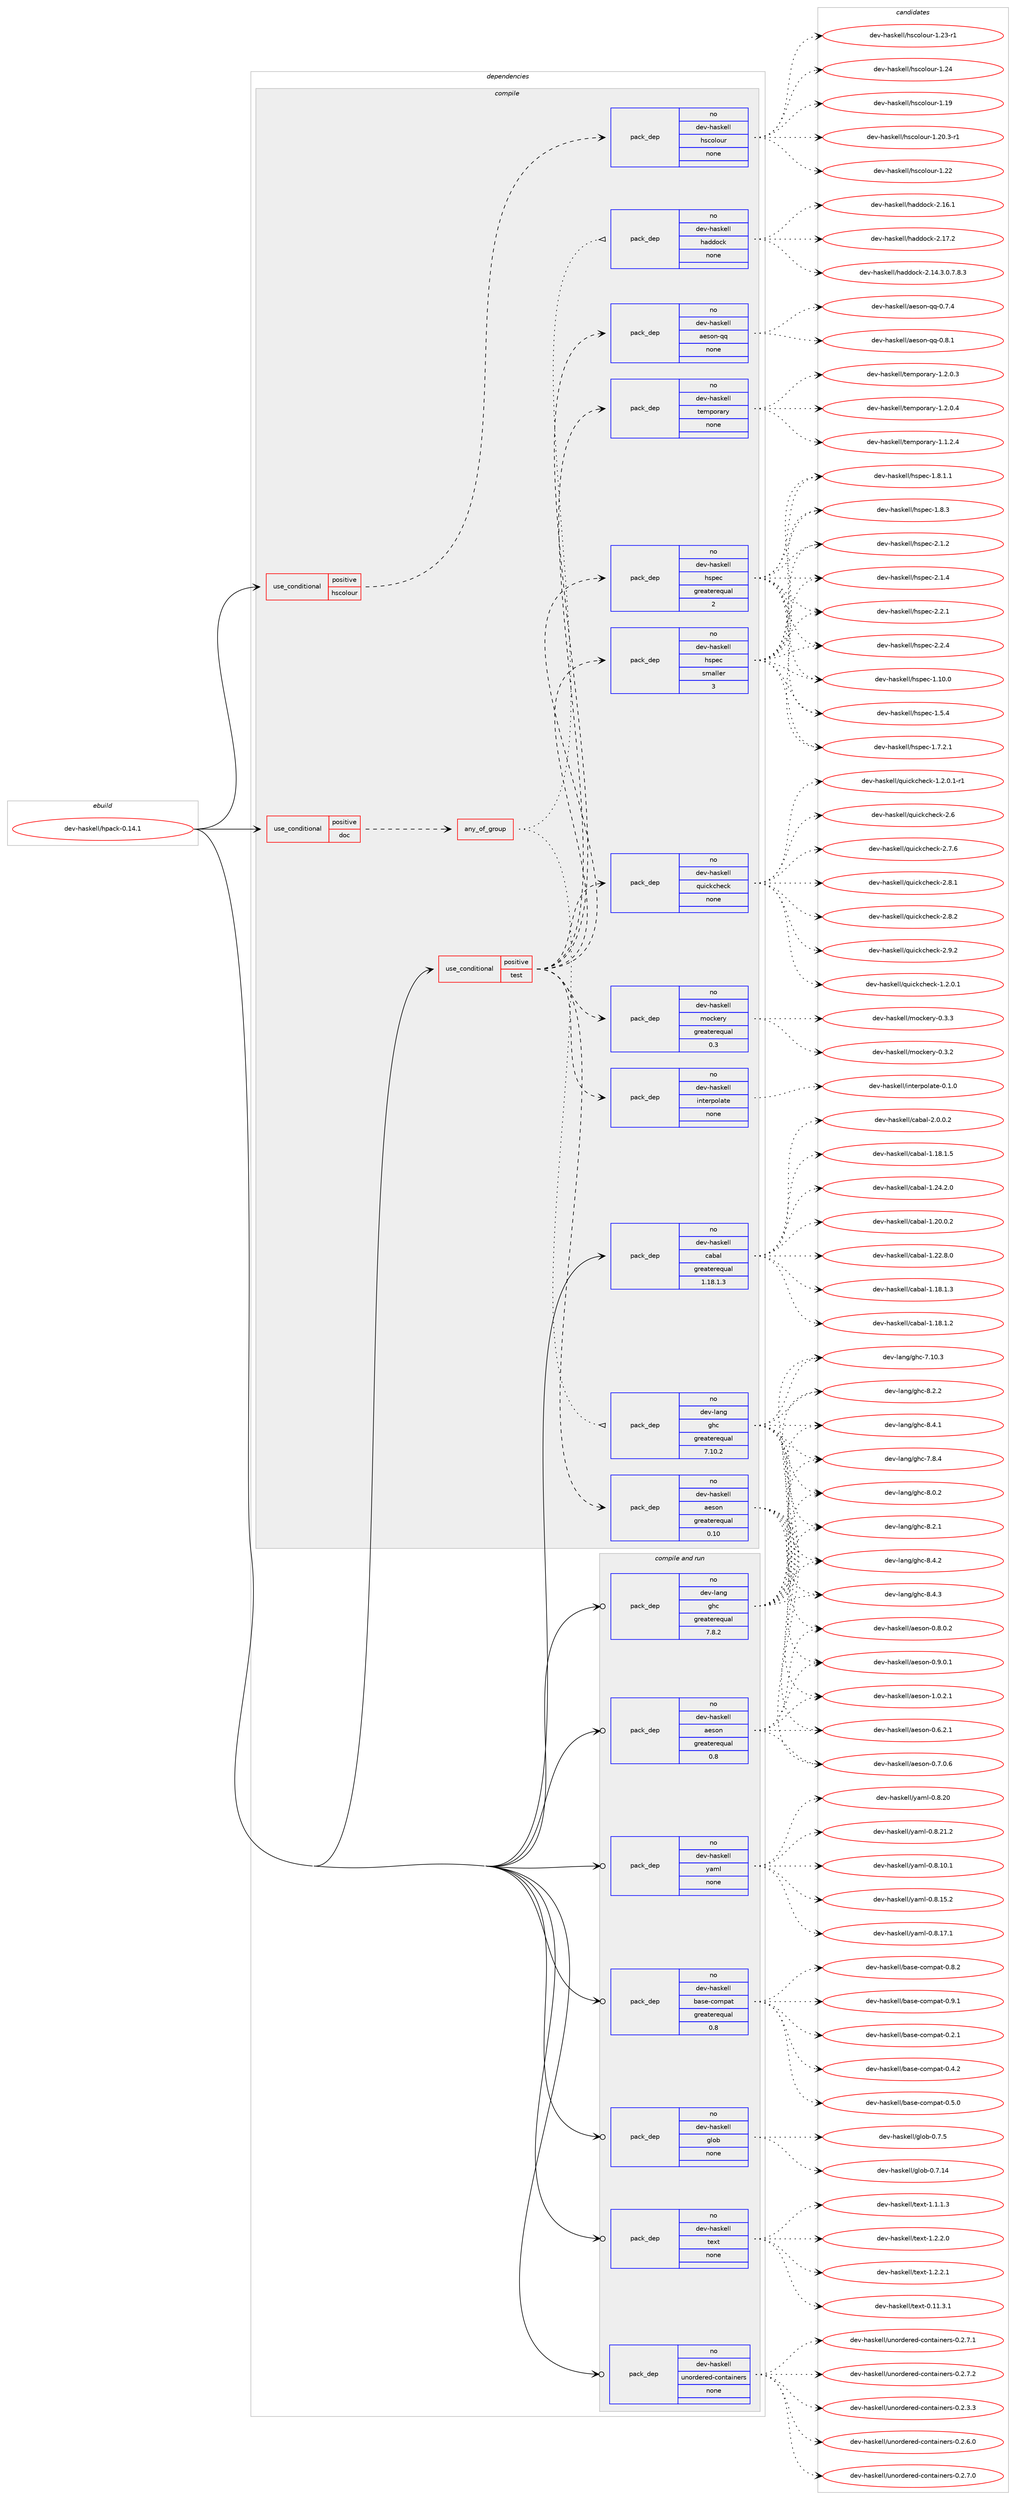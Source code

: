 digraph prolog {

# *************
# Graph options
# *************

newrank=true;
concentrate=true;
compound=true;
graph [rankdir=LR,fontname=Helvetica,fontsize=10,ranksep=1.5];#, ranksep=2.5, nodesep=0.2];
edge  [arrowhead=vee];
node  [fontname=Helvetica,fontsize=10];

# **********
# The ebuild
# **********

subgraph cluster_leftcol {
color=gray;
rank=same;
label=<<i>ebuild</i>>;
id [label="dev-haskell/hpack-0.14.1", color=red, width=4, href="../dev-haskell/hpack-0.14.1.svg"];
}

# ****************
# The dependencies
# ****************

subgraph cluster_midcol {
color=gray;
label=<<i>dependencies</i>>;
subgraph cluster_compile {
fillcolor="#eeeeee";
style=filled;
label=<<i>compile</i>>;
subgraph cond359957 {
dependency1334915 [label=<<TABLE BORDER="0" CELLBORDER="1" CELLSPACING="0" CELLPADDING="4"><TR><TD ROWSPAN="3" CELLPADDING="10">use_conditional</TD></TR><TR><TD>positive</TD></TR><TR><TD>doc</TD></TR></TABLE>>, shape=none, color=red];
subgraph any21030 {
dependency1334916 [label=<<TABLE BORDER="0" CELLBORDER="1" CELLSPACING="0" CELLPADDING="4"><TR><TD CELLPADDING="10">any_of_group</TD></TR></TABLE>>, shape=none, color=red];subgraph pack953376 {
dependency1334917 [label=<<TABLE BORDER="0" CELLBORDER="1" CELLSPACING="0" CELLPADDING="4" WIDTH="220"><TR><TD ROWSPAN="6" CELLPADDING="30">pack_dep</TD></TR><TR><TD WIDTH="110">no</TD></TR><TR><TD>dev-haskell</TD></TR><TR><TD>haddock</TD></TR><TR><TD>none</TD></TR><TR><TD></TD></TR></TABLE>>, shape=none, color=blue];
}
dependency1334916:e -> dependency1334917:w [weight=20,style="dotted",arrowhead="oinv"];
subgraph pack953377 {
dependency1334918 [label=<<TABLE BORDER="0" CELLBORDER="1" CELLSPACING="0" CELLPADDING="4" WIDTH="220"><TR><TD ROWSPAN="6" CELLPADDING="30">pack_dep</TD></TR><TR><TD WIDTH="110">no</TD></TR><TR><TD>dev-lang</TD></TR><TR><TD>ghc</TD></TR><TR><TD>greaterequal</TD></TR><TR><TD>7.10.2</TD></TR></TABLE>>, shape=none, color=blue];
}
dependency1334916:e -> dependency1334918:w [weight=20,style="dotted",arrowhead="oinv"];
}
dependency1334915:e -> dependency1334916:w [weight=20,style="dashed",arrowhead="vee"];
}
id:e -> dependency1334915:w [weight=20,style="solid",arrowhead="vee"];
subgraph cond359958 {
dependency1334919 [label=<<TABLE BORDER="0" CELLBORDER="1" CELLSPACING="0" CELLPADDING="4"><TR><TD ROWSPAN="3" CELLPADDING="10">use_conditional</TD></TR><TR><TD>positive</TD></TR><TR><TD>hscolour</TD></TR></TABLE>>, shape=none, color=red];
subgraph pack953378 {
dependency1334920 [label=<<TABLE BORDER="0" CELLBORDER="1" CELLSPACING="0" CELLPADDING="4" WIDTH="220"><TR><TD ROWSPAN="6" CELLPADDING="30">pack_dep</TD></TR><TR><TD WIDTH="110">no</TD></TR><TR><TD>dev-haskell</TD></TR><TR><TD>hscolour</TD></TR><TR><TD>none</TD></TR><TR><TD></TD></TR></TABLE>>, shape=none, color=blue];
}
dependency1334919:e -> dependency1334920:w [weight=20,style="dashed",arrowhead="vee"];
}
id:e -> dependency1334919:w [weight=20,style="solid",arrowhead="vee"];
subgraph cond359959 {
dependency1334921 [label=<<TABLE BORDER="0" CELLBORDER="1" CELLSPACING="0" CELLPADDING="4"><TR><TD ROWSPAN="3" CELLPADDING="10">use_conditional</TD></TR><TR><TD>positive</TD></TR><TR><TD>test</TD></TR></TABLE>>, shape=none, color=red];
subgraph pack953379 {
dependency1334922 [label=<<TABLE BORDER="0" CELLBORDER="1" CELLSPACING="0" CELLPADDING="4" WIDTH="220"><TR><TD ROWSPAN="6" CELLPADDING="30">pack_dep</TD></TR><TR><TD WIDTH="110">no</TD></TR><TR><TD>dev-haskell</TD></TR><TR><TD>aeson</TD></TR><TR><TD>greaterequal</TD></TR><TR><TD>0.10</TD></TR></TABLE>>, shape=none, color=blue];
}
dependency1334921:e -> dependency1334922:w [weight=20,style="dashed",arrowhead="vee"];
subgraph pack953380 {
dependency1334923 [label=<<TABLE BORDER="0" CELLBORDER="1" CELLSPACING="0" CELLPADDING="4" WIDTH="220"><TR><TD ROWSPAN="6" CELLPADDING="30">pack_dep</TD></TR><TR><TD WIDTH="110">no</TD></TR><TR><TD>dev-haskell</TD></TR><TR><TD>aeson-qq</TD></TR><TR><TD>none</TD></TR><TR><TD></TD></TR></TABLE>>, shape=none, color=blue];
}
dependency1334921:e -> dependency1334923:w [weight=20,style="dashed",arrowhead="vee"];
subgraph pack953381 {
dependency1334924 [label=<<TABLE BORDER="0" CELLBORDER="1" CELLSPACING="0" CELLPADDING="4" WIDTH="220"><TR><TD ROWSPAN="6" CELLPADDING="30">pack_dep</TD></TR><TR><TD WIDTH="110">no</TD></TR><TR><TD>dev-haskell</TD></TR><TR><TD>hspec</TD></TR><TR><TD>greaterequal</TD></TR><TR><TD>2</TD></TR></TABLE>>, shape=none, color=blue];
}
dependency1334921:e -> dependency1334924:w [weight=20,style="dashed",arrowhead="vee"];
subgraph pack953382 {
dependency1334925 [label=<<TABLE BORDER="0" CELLBORDER="1" CELLSPACING="0" CELLPADDING="4" WIDTH="220"><TR><TD ROWSPAN="6" CELLPADDING="30">pack_dep</TD></TR><TR><TD WIDTH="110">no</TD></TR><TR><TD>dev-haskell</TD></TR><TR><TD>hspec</TD></TR><TR><TD>smaller</TD></TR><TR><TD>3</TD></TR></TABLE>>, shape=none, color=blue];
}
dependency1334921:e -> dependency1334925:w [weight=20,style="dashed",arrowhead="vee"];
subgraph pack953383 {
dependency1334926 [label=<<TABLE BORDER="0" CELLBORDER="1" CELLSPACING="0" CELLPADDING="4" WIDTH="220"><TR><TD ROWSPAN="6" CELLPADDING="30">pack_dep</TD></TR><TR><TD WIDTH="110">no</TD></TR><TR><TD>dev-haskell</TD></TR><TR><TD>interpolate</TD></TR><TR><TD>none</TD></TR><TR><TD></TD></TR></TABLE>>, shape=none, color=blue];
}
dependency1334921:e -> dependency1334926:w [weight=20,style="dashed",arrowhead="vee"];
subgraph pack953384 {
dependency1334927 [label=<<TABLE BORDER="0" CELLBORDER="1" CELLSPACING="0" CELLPADDING="4" WIDTH="220"><TR><TD ROWSPAN="6" CELLPADDING="30">pack_dep</TD></TR><TR><TD WIDTH="110">no</TD></TR><TR><TD>dev-haskell</TD></TR><TR><TD>mockery</TD></TR><TR><TD>greaterequal</TD></TR><TR><TD>0.3</TD></TR></TABLE>>, shape=none, color=blue];
}
dependency1334921:e -> dependency1334927:w [weight=20,style="dashed",arrowhead="vee"];
subgraph pack953385 {
dependency1334928 [label=<<TABLE BORDER="0" CELLBORDER="1" CELLSPACING="0" CELLPADDING="4" WIDTH="220"><TR><TD ROWSPAN="6" CELLPADDING="30">pack_dep</TD></TR><TR><TD WIDTH="110">no</TD></TR><TR><TD>dev-haskell</TD></TR><TR><TD>quickcheck</TD></TR><TR><TD>none</TD></TR><TR><TD></TD></TR></TABLE>>, shape=none, color=blue];
}
dependency1334921:e -> dependency1334928:w [weight=20,style="dashed",arrowhead="vee"];
subgraph pack953386 {
dependency1334929 [label=<<TABLE BORDER="0" CELLBORDER="1" CELLSPACING="0" CELLPADDING="4" WIDTH="220"><TR><TD ROWSPAN="6" CELLPADDING="30">pack_dep</TD></TR><TR><TD WIDTH="110">no</TD></TR><TR><TD>dev-haskell</TD></TR><TR><TD>temporary</TD></TR><TR><TD>none</TD></TR><TR><TD></TD></TR></TABLE>>, shape=none, color=blue];
}
dependency1334921:e -> dependency1334929:w [weight=20,style="dashed",arrowhead="vee"];
}
id:e -> dependency1334921:w [weight=20,style="solid",arrowhead="vee"];
subgraph pack953387 {
dependency1334930 [label=<<TABLE BORDER="0" CELLBORDER="1" CELLSPACING="0" CELLPADDING="4" WIDTH="220"><TR><TD ROWSPAN="6" CELLPADDING="30">pack_dep</TD></TR><TR><TD WIDTH="110">no</TD></TR><TR><TD>dev-haskell</TD></TR><TR><TD>cabal</TD></TR><TR><TD>greaterequal</TD></TR><TR><TD>1.18.1.3</TD></TR></TABLE>>, shape=none, color=blue];
}
id:e -> dependency1334930:w [weight=20,style="solid",arrowhead="vee"];
}
subgraph cluster_compileandrun {
fillcolor="#eeeeee";
style=filled;
label=<<i>compile and run</i>>;
subgraph pack953388 {
dependency1334931 [label=<<TABLE BORDER="0" CELLBORDER="1" CELLSPACING="0" CELLPADDING="4" WIDTH="220"><TR><TD ROWSPAN="6" CELLPADDING="30">pack_dep</TD></TR><TR><TD WIDTH="110">no</TD></TR><TR><TD>dev-haskell</TD></TR><TR><TD>aeson</TD></TR><TR><TD>greaterequal</TD></TR><TR><TD>0.8</TD></TR></TABLE>>, shape=none, color=blue];
}
id:e -> dependency1334931:w [weight=20,style="solid",arrowhead="odotvee"];
subgraph pack953389 {
dependency1334932 [label=<<TABLE BORDER="0" CELLBORDER="1" CELLSPACING="0" CELLPADDING="4" WIDTH="220"><TR><TD ROWSPAN="6" CELLPADDING="30">pack_dep</TD></TR><TR><TD WIDTH="110">no</TD></TR><TR><TD>dev-haskell</TD></TR><TR><TD>base-compat</TD></TR><TR><TD>greaterequal</TD></TR><TR><TD>0.8</TD></TR></TABLE>>, shape=none, color=blue];
}
id:e -> dependency1334932:w [weight=20,style="solid",arrowhead="odotvee"];
subgraph pack953390 {
dependency1334933 [label=<<TABLE BORDER="0" CELLBORDER="1" CELLSPACING="0" CELLPADDING="4" WIDTH="220"><TR><TD ROWSPAN="6" CELLPADDING="30">pack_dep</TD></TR><TR><TD WIDTH="110">no</TD></TR><TR><TD>dev-haskell</TD></TR><TR><TD>glob</TD></TR><TR><TD>none</TD></TR><TR><TD></TD></TR></TABLE>>, shape=none, color=blue];
}
id:e -> dependency1334933:w [weight=20,style="solid",arrowhead="odotvee"];
subgraph pack953391 {
dependency1334934 [label=<<TABLE BORDER="0" CELLBORDER="1" CELLSPACING="0" CELLPADDING="4" WIDTH="220"><TR><TD ROWSPAN="6" CELLPADDING="30">pack_dep</TD></TR><TR><TD WIDTH="110">no</TD></TR><TR><TD>dev-haskell</TD></TR><TR><TD>text</TD></TR><TR><TD>none</TD></TR><TR><TD></TD></TR></TABLE>>, shape=none, color=blue];
}
id:e -> dependency1334934:w [weight=20,style="solid",arrowhead="odotvee"];
subgraph pack953392 {
dependency1334935 [label=<<TABLE BORDER="0" CELLBORDER="1" CELLSPACING="0" CELLPADDING="4" WIDTH="220"><TR><TD ROWSPAN="6" CELLPADDING="30">pack_dep</TD></TR><TR><TD WIDTH="110">no</TD></TR><TR><TD>dev-haskell</TD></TR><TR><TD>unordered-containers</TD></TR><TR><TD>none</TD></TR><TR><TD></TD></TR></TABLE>>, shape=none, color=blue];
}
id:e -> dependency1334935:w [weight=20,style="solid",arrowhead="odotvee"];
subgraph pack953393 {
dependency1334936 [label=<<TABLE BORDER="0" CELLBORDER="1" CELLSPACING="0" CELLPADDING="4" WIDTH="220"><TR><TD ROWSPAN="6" CELLPADDING="30">pack_dep</TD></TR><TR><TD WIDTH="110">no</TD></TR><TR><TD>dev-haskell</TD></TR><TR><TD>yaml</TD></TR><TR><TD>none</TD></TR><TR><TD></TD></TR></TABLE>>, shape=none, color=blue];
}
id:e -> dependency1334936:w [weight=20,style="solid",arrowhead="odotvee"];
subgraph pack953394 {
dependency1334937 [label=<<TABLE BORDER="0" CELLBORDER="1" CELLSPACING="0" CELLPADDING="4" WIDTH="220"><TR><TD ROWSPAN="6" CELLPADDING="30">pack_dep</TD></TR><TR><TD WIDTH="110">no</TD></TR><TR><TD>dev-lang</TD></TR><TR><TD>ghc</TD></TR><TR><TD>greaterequal</TD></TR><TR><TD>7.8.2</TD></TR></TABLE>>, shape=none, color=blue];
}
id:e -> dependency1334937:w [weight=20,style="solid",arrowhead="odotvee"];
}
subgraph cluster_run {
fillcolor="#eeeeee";
style=filled;
label=<<i>run</i>>;
}
}

# **************
# The candidates
# **************

subgraph cluster_choices {
rank=same;
color=gray;
label=<<i>candidates</i>>;

subgraph choice953376 {
color=black;
nodesep=1;
choice1001011184510497115107101108108471049710010011199107455046495246514648465546564651 [label="dev-haskell/haddock-2.14.3.0.7.8.3", color=red, width=4,href="../dev-haskell/haddock-2.14.3.0.7.8.3.svg"];
choice100101118451049711510710110810847104971001001119910745504649544649 [label="dev-haskell/haddock-2.16.1", color=red, width=4,href="../dev-haskell/haddock-2.16.1.svg"];
choice100101118451049711510710110810847104971001001119910745504649554650 [label="dev-haskell/haddock-2.17.2", color=red, width=4,href="../dev-haskell/haddock-2.17.2.svg"];
dependency1334917:e -> choice1001011184510497115107101108108471049710010011199107455046495246514648465546564651:w [style=dotted,weight="100"];
dependency1334917:e -> choice100101118451049711510710110810847104971001001119910745504649544649:w [style=dotted,weight="100"];
dependency1334917:e -> choice100101118451049711510710110810847104971001001119910745504649554650:w [style=dotted,weight="100"];
}
subgraph choice953377 {
color=black;
nodesep=1;
choice1001011184510897110103471031049945554649484651 [label="dev-lang/ghc-7.10.3", color=red, width=4,href="../dev-lang/ghc-7.10.3.svg"];
choice10010111845108971101034710310499455546564652 [label="dev-lang/ghc-7.8.4", color=red, width=4,href="../dev-lang/ghc-7.8.4.svg"];
choice10010111845108971101034710310499455646484650 [label="dev-lang/ghc-8.0.2", color=red, width=4,href="../dev-lang/ghc-8.0.2.svg"];
choice10010111845108971101034710310499455646504649 [label="dev-lang/ghc-8.2.1", color=red, width=4,href="../dev-lang/ghc-8.2.1.svg"];
choice10010111845108971101034710310499455646504650 [label="dev-lang/ghc-8.2.2", color=red, width=4,href="../dev-lang/ghc-8.2.2.svg"];
choice10010111845108971101034710310499455646524649 [label="dev-lang/ghc-8.4.1", color=red, width=4,href="../dev-lang/ghc-8.4.1.svg"];
choice10010111845108971101034710310499455646524650 [label="dev-lang/ghc-8.4.2", color=red, width=4,href="../dev-lang/ghc-8.4.2.svg"];
choice10010111845108971101034710310499455646524651 [label="dev-lang/ghc-8.4.3", color=red, width=4,href="../dev-lang/ghc-8.4.3.svg"];
dependency1334918:e -> choice1001011184510897110103471031049945554649484651:w [style=dotted,weight="100"];
dependency1334918:e -> choice10010111845108971101034710310499455546564652:w [style=dotted,weight="100"];
dependency1334918:e -> choice10010111845108971101034710310499455646484650:w [style=dotted,weight="100"];
dependency1334918:e -> choice10010111845108971101034710310499455646504649:w [style=dotted,weight="100"];
dependency1334918:e -> choice10010111845108971101034710310499455646504650:w [style=dotted,weight="100"];
dependency1334918:e -> choice10010111845108971101034710310499455646524649:w [style=dotted,weight="100"];
dependency1334918:e -> choice10010111845108971101034710310499455646524650:w [style=dotted,weight="100"];
dependency1334918:e -> choice10010111845108971101034710310499455646524651:w [style=dotted,weight="100"];
}
subgraph choice953378 {
color=black;
nodesep=1;
choice100101118451049711510710110810847104115991111081111171144549464957 [label="dev-haskell/hscolour-1.19", color=red, width=4,href="../dev-haskell/hscolour-1.19.svg"];
choice10010111845104971151071011081084710411599111108111117114454946504846514511449 [label="dev-haskell/hscolour-1.20.3-r1", color=red, width=4,href="../dev-haskell/hscolour-1.20.3-r1.svg"];
choice100101118451049711510710110810847104115991111081111171144549465050 [label="dev-haskell/hscolour-1.22", color=red, width=4,href="../dev-haskell/hscolour-1.22.svg"];
choice1001011184510497115107101108108471041159911110811111711445494650514511449 [label="dev-haskell/hscolour-1.23-r1", color=red, width=4,href="../dev-haskell/hscolour-1.23-r1.svg"];
choice100101118451049711510710110810847104115991111081111171144549465052 [label="dev-haskell/hscolour-1.24", color=red, width=4,href="../dev-haskell/hscolour-1.24.svg"];
dependency1334920:e -> choice100101118451049711510710110810847104115991111081111171144549464957:w [style=dotted,weight="100"];
dependency1334920:e -> choice10010111845104971151071011081084710411599111108111117114454946504846514511449:w [style=dotted,weight="100"];
dependency1334920:e -> choice100101118451049711510710110810847104115991111081111171144549465050:w [style=dotted,weight="100"];
dependency1334920:e -> choice1001011184510497115107101108108471041159911110811111711445494650514511449:w [style=dotted,weight="100"];
dependency1334920:e -> choice100101118451049711510710110810847104115991111081111171144549465052:w [style=dotted,weight="100"];
}
subgraph choice953379 {
color=black;
nodesep=1;
choice100101118451049711510710110810847971011151111104548465446504649 [label="dev-haskell/aeson-0.6.2.1", color=red, width=4,href="../dev-haskell/aeson-0.6.2.1.svg"];
choice100101118451049711510710110810847971011151111104548465546484654 [label="dev-haskell/aeson-0.7.0.6", color=red, width=4,href="../dev-haskell/aeson-0.7.0.6.svg"];
choice100101118451049711510710110810847971011151111104548465646484650 [label="dev-haskell/aeson-0.8.0.2", color=red, width=4,href="../dev-haskell/aeson-0.8.0.2.svg"];
choice100101118451049711510710110810847971011151111104548465746484649 [label="dev-haskell/aeson-0.9.0.1", color=red, width=4,href="../dev-haskell/aeson-0.9.0.1.svg"];
choice100101118451049711510710110810847971011151111104549464846504649 [label="dev-haskell/aeson-1.0.2.1", color=red, width=4,href="../dev-haskell/aeson-1.0.2.1.svg"];
dependency1334922:e -> choice100101118451049711510710110810847971011151111104548465446504649:w [style=dotted,weight="100"];
dependency1334922:e -> choice100101118451049711510710110810847971011151111104548465546484654:w [style=dotted,weight="100"];
dependency1334922:e -> choice100101118451049711510710110810847971011151111104548465646484650:w [style=dotted,weight="100"];
dependency1334922:e -> choice100101118451049711510710110810847971011151111104548465746484649:w [style=dotted,weight="100"];
dependency1334922:e -> choice100101118451049711510710110810847971011151111104549464846504649:w [style=dotted,weight="100"];
}
subgraph choice953380 {
color=black;
nodesep=1;
choice1001011184510497115107101108108479710111511111045113113454846554652 [label="dev-haskell/aeson-qq-0.7.4", color=red, width=4,href="../dev-haskell/aeson-qq-0.7.4.svg"];
choice1001011184510497115107101108108479710111511111045113113454846564649 [label="dev-haskell/aeson-qq-0.8.1", color=red, width=4,href="../dev-haskell/aeson-qq-0.8.1.svg"];
dependency1334923:e -> choice1001011184510497115107101108108479710111511111045113113454846554652:w [style=dotted,weight="100"];
dependency1334923:e -> choice1001011184510497115107101108108479710111511111045113113454846564649:w [style=dotted,weight="100"];
}
subgraph choice953381 {
color=black;
nodesep=1;
choice1001011184510497115107101108108471041151121019945494649484648 [label="dev-haskell/hspec-1.10.0", color=red, width=4,href="../dev-haskell/hspec-1.10.0.svg"];
choice10010111845104971151071011081084710411511210199454946534652 [label="dev-haskell/hspec-1.5.4", color=red, width=4,href="../dev-haskell/hspec-1.5.4.svg"];
choice100101118451049711510710110810847104115112101994549465546504649 [label="dev-haskell/hspec-1.7.2.1", color=red, width=4,href="../dev-haskell/hspec-1.7.2.1.svg"];
choice100101118451049711510710110810847104115112101994549465646494649 [label="dev-haskell/hspec-1.8.1.1", color=red, width=4,href="../dev-haskell/hspec-1.8.1.1.svg"];
choice10010111845104971151071011081084710411511210199454946564651 [label="dev-haskell/hspec-1.8.3", color=red, width=4,href="../dev-haskell/hspec-1.8.3.svg"];
choice10010111845104971151071011081084710411511210199455046494650 [label="dev-haskell/hspec-2.1.2", color=red, width=4,href="../dev-haskell/hspec-2.1.2.svg"];
choice10010111845104971151071011081084710411511210199455046494652 [label="dev-haskell/hspec-2.1.4", color=red, width=4,href="../dev-haskell/hspec-2.1.4.svg"];
choice10010111845104971151071011081084710411511210199455046504649 [label="dev-haskell/hspec-2.2.1", color=red, width=4,href="../dev-haskell/hspec-2.2.1.svg"];
choice10010111845104971151071011081084710411511210199455046504652 [label="dev-haskell/hspec-2.2.4", color=red, width=4,href="../dev-haskell/hspec-2.2.4.svg"];
dependency1334924:e -> choice1001011184510497115107101108108471041151121019945494649484648:w [style=dotted,weight="100"];
dependency1334924:e -> choice10010111845104971151071011081084710411511210199454946534652:w [style=dotted,weight="100"];
dependency1334924:e -> choice100101118451049711510710110810847104115112101994549465546504649:w [style=dotted,weight="100"];
dependency1334924:e -> choice100101118451049711510710110810847104115112101994549465646494649:w [style=dotted,weight="100"];
dependency1334924:e -> choice10010111845104971151071011081084710411511210199454946564651:w [style=dotted,weight="100"];
dependency1334924:e -> choice10010111845104971151071011081084710411511210199455046494650:w [style=dotted,weight="100"];
dependency1334924:e -> choice10010111845104971151071011081084710411511210199455046494652:w [style=dotted,weight="100"];
dependency1334924:e -> choice10010111845104971151071011081084710411511210199455046504649:w [style=dotted,weight="100"];
dependency1334924:e -> choice10010111845104971151071011081084710411511210199455046504652:w [style=dotted,weight="100"];
}
subgraph choice953382 {
color=black;
nodesep=1;
choice1001011184510497115107101108108471041151121019945494649484648 [label="dev-haskell/hspec-1.10.0", color=red, width=4,href="../dev-haskell/hspec-1.10.0.svg"];
choice10010111845104971151071011081084710411511210199454946534652 [label="dev-haskell/hspec-1.5.4", color=red, width=4,href="../dev-haskell/hspec-1.5.4.svg"];
choice100101118451049711510710110810847104115112101994549465546504649 [label="dev-haskell/hspec-1.7.2.1", color=red, width=4,href="../dev-haskell/hspec-1.7.2.1.svg"];
choice100101118451049711510710110810847104115112101994549465646494649 [label="dev-haskell/hspec-1.8.1.1", color=red, width=4,href="../dev-haskell/hspec-1.8.1.1.svg"];
choice10010111845104971151071011081084710411511210199454946564651 [label="dev-haskell/hspec-1.8.3", color=red, width=4,href="../dev-haskell/hspec-1.8.3.svg"];
choice10010111845104971151071011081084710411511210199455046494650 [label="dev-haskell/hspec-2.1.2", color=red, width=4,href="../dev-haskell/hspec-2.1.2.svg"];
choice10010111845104971151071011081084710411511210199455046494652 [label="dev-haskell/hspec-2.1.4", color=red, width=4,href="../dev-haskell/hspec-2.1.4.svg"];
choice10010111845104971151071011081084710411511210199455046504649 [label="dev-haskell/hspec-2.2.1", color=red, width=4,href="../dev-haskell/hspec-2.2.1.svg"];
choice10010111845104971151071011081084710411511210199455046504652 [label="dev-haskell/hspec-2.2.4", color=red, width=4,href="../dev-haskell/hspec-2.2.4.svg"];
dependency1334925:e -> choice1001011184510497115107101108108471041151121019945494649484648:w [style=dotted,weight="100"];
dependency1334925:e -> choice10010111845104971151071011081084710411511210199454946534652:w [style=dotted,weight="100"];
dependency1334925:e -> choice100101118451049711510710110810847104115112101994549465546504649:w [style=dotted,weight="100"];
dependency1334925:e -> choice100101118451049711510710110810847104115112101994549465646494649:w [style=dotted,weight="100"];
dependency1334925:e -> choice10010111845104971151071011081084710411511210199454946564651:w [style=dotted,weight="100"];
dependency1334925:e -> choice10010111845104971151071011081084710411511210199455046494650:w [style=dotted,weight="100"];
dependency1334925:e -> choice10010111845104971151071011081084710411511210199455046494652:w [style=dotted,weight="100"];
dependency1334925:e -> choice10010111845104971151071011081084710411511210199455046504649:w [style=dotted,weight="100"];
dependency1334925:e -> choice10010111845104971151071011081084710411511210199455046504652:w [style=dotted,weight="100"];
}
subgraph choice953383 {
color=black;
nodesep=1;
choice10010111845104971151071011081084710511011610111411211110897116101454846494648 [label="dev-haskell/interpolate-0.1.0", color=red, width=4,href="../dev-haskell/interpolate-0.1.0.svg"];
dependency1334926:e -> choice10010111845104971151071011081084710511011610111411211110897116101454846494648:w [style=dotted,weight="100"];
}
subgraph choice953384 {
color=black;
nodesep=1;
choice10010111845104971151071011081084710911199107101114121454846514650 [label="dev-haskell/mockery-0.3.2", color=red, width=4,href="../dev-haskell/mockery-0.3.2.svg"];
choice10010111845104971151071011081084710911199107101114121454846514651 [label="dev-haskell/mockery-0.3.3", color=red, width=4,href="../dev-haskell/mockery-0.3.3.svg"];
dependency1334927:e -> choice10010111845104971151071011081084710911199107101114121454846514650:w [style=dotted,weight="100"];
dependency1334927:e -> choice10010111845104971151071011081084710911199107101114121454846514651:w [style=dotted,weight="100"];
}
subgraph choice953385 {
color=black;
nodesep=1;
choice1001011184510497115107101108108471131171059910799104101991074549465046484649 [label="dev-haskell/quickcheck-1.2.0.1", color=red, width=4,href="../dev-haskell/quickcheck-1.2.0.1.svg"];
choice10010111845104971151071011081084711311710599107991041019910745494650464846494511449 [label="dev-haskell/quickcheck-1.2.0.1-r1", color=red, width=4,href="../dev-haskell/quickcheck-1.2.0.1-r1.svg"];
choice10010111845104971151071011081084711311710599107991041019910745504654 [label="dev-haskell/quickcheck-2.6", color=red, width=4,href="../dev-haskell/quickcheck-2.6.svg"];
choice100101118451049711510710110810847113117105991079910410199107455046554654 [label="dev-haskell/quickcheck-2.7.6", color=red, width=4,href="../dev-haskell/quickcheck-2.7.6.svg"];
choice100101118451049711510710110810847113117105991079910410199107455046564649 [label="dev-haskell/quickcheck-2.8.1", color=red, width=4,href="../dev-haskell/quickcheck-2.8.1.svg"];
choice100101118451049711510710110810847113117105991079910410199107455046564650 [label="dev-haskell/quickcheck-2.8.2", color=red, width=4,href="../dev-haskell/quickcheck-2.8.2.svg"];
choice100101118451049711510710110810847113117105991079910410199107455046574650 [label="dev-haskell/quickcheck-2.9.2", color=red, width=4,href="../dev-haskell/quickcheck-2.9.2.svg"];
dependency1334928:e -> choice1001011184510497115107101108108471131171059910799104101991074549465046484649:w [style=dotted,weight="100"];
dependency1334928:e -> choice10010111845104971151071011081084711311710599107991041019910745494650464846494511449:w [style=dotted,weight="100"];
dependency1334928:e -> choice10010111845104971151071011081084711311710599107991041019910745504654:w [style=dotted,weight="100"];
dependency1334928:e -> choice100101118451049711510710110810847113117105991079910410199107455046554654:w [style=dotted,weight="100"];
dependency1334928:e -> choice100101118451049711510710110810847113117105991079910410199107455046564649:w [style=dotted,weight="100"];
dependency1334928:e -> choice100101118451049711510710110810847113117105991079910410199107455046564650:w [style=dotted,weight="100"];
dependency1334928:e -> choice100101118451049711510710110810847113117105991079910410199107455046574650:w [style=dotted,weight="100"];
}
subgraph choice953386 {
color=black;
nodesep=1;
choice100101118451049711510710110810847116101109112111114971141214549464946504652 [label="dev-haskell/temporary-1.1.2.4", color=red, width=4,href="../dev-haskell/temporary-1.1.2.4.svg"];
choice100101118451049711510710110810847116101109112111114971141214549465046484651 [label="dev-haskell/temporary-1.2.0.3", color=red, width=4,href="../dev-haskell/temporary-1.2.0.3.svg"];
choice100101118451049711510710110810847116101109112111114971141214549465046484652 [label="dev-haskell/temporary-1.2.0.4", color=red, width=4,href="../dev-haskell/temporary-1.2.0.4.svg"];
dependency1334929:e -> choice100101118451049711510710110810847116101109112111114971141214549464946504652:w [style=dotted,weight="100"];
dependency1334929:e -> choice100101118451049711510710110810847116101109112111114971141214549465046484651:w [style=dotted,weight="100"];
dependency1334929:e -> choice100101118451049711510710110810847116101109112111114971141214549465046484652:w [style=dotted,weight="100"];
}
subgraph choice953387 {
color=black;
nodesep=1;
choice10010111845104971151071011081084799979897108454946495646494650 [label="dev-haskell/cabal-1.18.1.2", color=red, width=4,href="../dev-haskell/cabal-1.18.1.2.svg"];
choice10010111845104971151071011081084799979897108454946495646494651 [label="dev-haskell/cabal-1.18.1.3", color=red, width=4,href="../dev-haskell/cabal-1.18.1.3.svg"];
choice10010111845104971151071011081084799979897108454946495646494653 [label="dev-haskell/cabal-1.18.1.5", color=red, width=4,href="../dev-haskell/cabal-1.18.1.5.svg"];
choice10010111845104971151071011081084799979897108454946504846484650 [label="dev-haskell/cabal-1.20.0.2", color=red, width=4,href="../dev-haskell/cabal-1.20.0.2.svg"];
choice10010111845104971151071011081084799979897108454946505046564648 [label="dev-haskell/cabal-1.22.8.0", color=red, width=4,href="../dev-haskell/cabal-1.22.8.0.svg"];
choice10010111845104971151071011081084799979897108454946505246504648 [label="dev-haskell/cabal-1.24.2.0", color=red, width=4,href="../dev-haskell/cabal-1.24.2.0.svg"];
choice100101118451049711510710110810847999798971084550464846484650 [label="dev-haskell/cabal-2.0.0.2", color=red, width=4,href="../dev-haskell/cabal-2.0.0.2.svg"];
dependency1334930:e -> choice10010111845104971151071011081084799979897108454946495646494650:w [style=dotted,weight="100"];
dependency1334930:e -> choice10010111845104971151071011081084799979897108454946495646494651:w [style=dotted,weight="100"];
dependency1334930:e -> choice10010111845104971151071011081084799979897108454946495646494653:w [style=dotted,weight="100"];
dependency1334930:e -> choice10010111845104971151071011081084799979897108454946504846484650:w [style=dotted,weight="100"];
dependency1334930:e -> choice10010111845104971151071011081084799979897108454946505046564648:w [style=dotted,weight="100"];
dependency1334930:e -> choice10010111845104971151071011081084799979897108454946505246504648:w [style=dotted,weight="100"];
dependency1334930:e -> choice100101118451049711510710110810847999798971084550464846484650:w [style=dotted,weight="100"];
}
subgraph choice953388 {
color=black;
nodesep=1;
choice100101118451049711510710110810847971011151111104548465446504649 [label="dev-haskell/aeson-0.6.2.1", color=red, width=4,href="../dev-haskell/aeson-0.6.2.1.svg"];
choice100101118451049711510710110810847971011151111104548465546484654 [label="dev-haskell/aeson-0.7.0.6", color=red, width=4,href="../dev-haskell/aeson-0.7.0.6.svg"];
choice100101118451049711510710110810847971011151111104548465646484650 [label="dev-haskell/aeson-0.8.0.2", color=red, width=4,href="../dev-haskell/aeson-0.8.0.2.svg"];
choice100101118451049711510710110810847971011151111104548465746484649 [label="dev-haskell/aeson-0.9.0.1", color=red, width=4,href="../dev-haskell/aeson-0.9.0.1.svg"];
choice100101118451049711510710110810847971011151111104549464846504649 [label="dev-haskell/aeson-1.0.2.1", color=red, width=4,href="../dev-haskell/aeson-1.0.2.1.svg"];
dependency1334931:e -> choice100101118451049711510710110810847971011151111104548465446504649:w [style=dotted,weight="100"];
dependency1334931:e -> choice100101118451049711510710110810847971011151111104548465546484654:w [style=dotted,weight="100"];
dependency1334931:e -> choice100101118451049711510710110810847971011151111104548465646484650:w [style=dotted,weight="100"];
dependency1334931:e -> choice100101118451049711510710110810847971011151111104548465746484649:w [style=dotted,weight="100"];
dependency1334931:e -> choice100101118451049711510710110810847971011151111104549464846504649:w [style=dotted,weight="100"];
}
subgraph choice953389 {
color=black;
nodesep=1;
choice1001011184510497115107101108108479897115101459911110911297116454846504649 [label="dev-haskell/base-compat-0.2.1", color=red, width=4,href="../dev-haskell/base-compat-0.2.1.svg"];
choice1001011184510497115107101108108479897115101459911110911297116454846524650 [label="dev-haskell/base-compat-0.4.2", color=red, width=4,href="../dev-haskell/base-compat-0.4.2.svg"];
choice1001011184510497115107101108108479897115101459911110911297116454846534648 [label="dev-haskell/base-compat-0.5.0", color=red, width=4,href="../dev-haskell/base-compat-0.5.0.svg"];
choice1001011184510497115107101108108479897115101459911110911297116454846564650 [label="dev-haskell/base-compat-0.8.2", color=red, width=4,href="../dev-haskell/base-compat-0.8.2.svg"];
choice1001011184510497115107101108108479897115101459911110911297116454846574649 [label="dev-haskell/base-compat-0.9.1", color=red, width=4,href="../dev-haskell/base-compat-0.9.1.svg"];
dependency1334932:e -> choice1001011184510497115107101108108479897115101459911110911297116454846504649:w [style=dotted,weight="100"];
dependency1334932:e -> choice1001011184510497115107101108108479897115101459911110911297116454846524650:w [style=dotted,weight="100"];
dependency1334932:e -> choice1001011184510497115107101108108479897115101459911110911297116454846534648:w [style=dotted,weight="100"];
dependency1334932:e -> choice1001011184510497115107101108108479897115101459911110911297116454846564650:w [style=dotted,weight="100"];
dependency1334932:e -> choice1001011184510497115107101108108479897115101459911110911297116454846574649:w [style=dotted,weight="100"];
}
subgraph choice953390 {
color=black;
nodesep=1;
choice1001011184510497115107101108108471031081119845484655464952 [label="dev-haskell/glob-0.7.14", color=red, width=4,href="../dev-haskell/glob-0.7.14.svg"];
choice10010111845104971151071011081084710310811198454846554653 [label="dev-haskell/glob-0.7.5", color=red, width=4,href="../dev-haskell/glob-0.7.5.svg"];
dependency1334933:e -> choice1001011184510497115107101108108471031081119845484655464952:w [style=dotted,weight="100"];
dependency1334933:e -> choice10010111845104971151071011081084710310811198454846554653:w [style=dotted,weight="100"];
}
subgraph choice953391 {
color=black;
nodesep=1;
choice100101118451049711510710110810847116101120116454846494946514649 [label="dev-haskell/text-0.11.3.1", color=red, width=4,href="../dev-haskell/text-0.11.3.1.svg"];
choice1001011184510497115107101108108471161011201164549464946494651 [label="dev-haskell/text-1.1.1.3", color=red, width=4,href="../dev-haskell/text-1.1.1.3.svg"];
choice1001011184510497115107101108108471161011201164549465046504648 [label="dev-haskell/text-1.2.2.0", color=red, width=4,href="../dev-haskell/text-1.2.2.0.svg"];
choice1001011184510497115107101108108471161011201164549465046504649 [label="dev-haskell/text-1.2.2.1", color=red, width=4,href="../dev-haskell/text-1.2.2.1.svg"];
dependency1334934:e -> choice100101118451049711510710110810847116101120116454846494946514649:w [style=dotted,weight="100"];
dependency1334934:e -> choice1001011184510497115107101108108471161011201164549464946494651:w [style=dotted,weight="100"];
dependency1334934:e -> choice1001011184510497115107101108108471161011201164549465046504648:w [style=dotted,weight="100"];
dependency1334934:e -> choice1001011184510497115107101108108471161011201164549465046504649:w [style=dotted,weight="100"];
}
subgraph choice953392 {
color=black;
nodesep=1;
choice1001011184510497115107101108108471171101111141001011141011004599111110116971051101011141154548465046514651 [label="dev-haskell/unordered-containers-0.2.3.3", color=red, width=4,href="../dev-haskell/unordered-containers-0.2.3.3.svg"];
choice1001011184510497115107101108108471171101111141001011141011004599111110116971051101011141154548465046544648 [label="dev-haskell/unordered-containers-0.2.6.0", color=red, width=4,href="../dev-haskell/unordered-containers-0.2.6.0.svg"];
choice1001011184510497115107101108108471171101111141001011141011004599111110116971051101011141154548465046554648 [label="dev-haskell/unordered-containers-0.2.7.0", color=red, width=4,href="../dev-haskell/unordered-containers-0.2.7.0.svg"];
choice1001011184510497115107101108108471171101111141001011141011004599111110116971051101011141154548465046554649 [label="dev-haskell/unordered-containers-0.2.7.1", color=red, width=4,href="../dev-haskell/unordered-containers-0.2.7.1.svg"];
choice1001011184510497115107101108108471171101111141001011141011004599111110116971051101011141154548465046554650 [label="dev-haskell/unordered-containers-0.2.7.2", color=red, width=4,href="../dev-haskell/unordered-containers-0.2.7.2.svg"];
dependency1334935:e -> choice1001011184510497115107101108108471171101111141001011141011004599111110116971051101011141154548465046514651:w [style=dotted,weight="100"];
dependency1334935:e -> choice1001011184510497115107101108108471171101111141001011141011004599111110116971051101011141154548465046544648:w [style=dotted,weight="100"];
dependency1334935:e -> choice1001011184510497115107101108108471171101111141001011141011004599111110116971051101011141154548465046554648:w [style=dotted,weight="100"];
dependency1334935:e -> choice1001011184510497115107101108108471171101111141001011141011004599111110116971051101011141154548465046554649:w [style=dotted,weight="100"];
dependency1334935:e -> choice1001011184510497115107101108108471171101111141001011141011004599111110116971051101011141154548465046554650:w [style=dotted,weight="100"];
}
subgraph choice953393 {
color=black;
nodesep=1;
choice10010111845104971151071011081084712197109108454846564649484649 [label="dev-haskell/yaml-0.8.10.1", color=red, width=4,href="../dev-haskell/yaml-0.8.10.1.svg"];
choice10010111845104971151071011081084712197109108454846564649534650 [label="dev-haskell/yaml-0.8.15.2", color=red, width=4,href="../dev-haskell/yaml-0.8.15.2.svg"];
choice10010111845104971151071011081084712197109108454846564649554649 [label="dev-haskell/yaml-0.8.17.1", color=red, width=4,href="../dev-haskell/yaml-0.8.17.1.svg"];
choice1001011184510497115107101108108471219710910845484656465048 [label="dev-haskell/yaml-0.8.20", color=red, width=4,href="../dev-haskell/yaml-0.8.20.svg"];
choice10010111845104971151071011081084712197109108454846564650494650 [label="dev-haskell/yaml-0.8.21.2", color=red, width=4,href="../dev-haskell/yaml-0.8.21.2.svg"];
dependency1334936:e -> choice10010111845104971151071011081084712197109108454846564649484649:w [style=dotted,weight="100"];
dependency1334936:e -> choice10010111845104971151071011081084712197109108454846564649534650:w [style=dotted,weight="100"];
dependency1334936:e -> choice10010111845104971151071011081084712197109108454846564649554649:w [style=dotted,weight="100"];
dependency1334936:e -> choice1001011184510497115107101108108471219710910845484656465048:w [style=dotted,weight="100"];
dependency1334936:e -> choice10010111845104971151071011081084712197109108454846564650494650:w [style=dotted,weight="100"];
}
subgraph choice953394 {
color=black;
nodesep=1;
choice1001011184510897110103471031049945554649484651 [label="dev-lang/ghc-7.10.3", color=red, width=4,href="../dev-lang/ghc-7.10.3.svg"];
choice10010111845108971101034710310499455546564652 [label="dev-lang/ghc-7.8.4", color=red, width=4,href="../dev-lang/ghc-7.8.4.svg"];
choice10010111845108971101034710310499455646484650 [label="dev-lang/ghc-8.0.2", color=red, width=4,href="../dev-lang/ghc-8.0.2.svg"];
choice10010111845108971101034710310499455646504649 [label="dev-lang/ghc-8.2.1", color=red, width=4,href="../dev-lang/ghc-8.2.1.svg"];
choice10010111845108971101034710310499455646504650 [label="dev-lang/ghc-8.2.2", color=red, width=4,href="../dev-lang/ghc-8.2.2.svg"];
choice10010111845108971101034710310499455646524649 [label="dev-lang/ghc-8.4.1", color=red, width=4,href="../dev-lang/ghc-8.4.1.svg"];
choice10010111845108971101034710310499455646524650 [label="dev-lang/ghc-8.4.2", color=red, width=4,href="../dev-lang/ghc-8.4.2.svg"];
choice10010111845108971101034710310499455646524651 [label="dev-lang/ghc-8.4.3", color=red, width=4,href="../dev-lang/ghc-8.4.3.svg"];
dependency1334937:e -> choice1001011184510897110103471031049945554649484651:w [style=dotted,weight="100"];
dependency1334937:e -> choice10010111845108971101034710310499455546564652:w [style=dotted,weight="100"];
dependency1334937:e -> choice10010111845108971101034710310499455646484650:w [style=dotted,weight="100"];
dependency1334937:e -> choice10010111845108971101034710310499455646504649:w [style=dotted,weight="100"];
dependency1334937:e -> choice10010111845108971101034710310499455646504650:w [style=dotted,weight="100"];
dependency1334937:e -> choice10010111845108971101034710310499455646524649:w [style=dotted,weight="100"];
dependency1334937:e -> choice10010111845108971101034710310499455646524650:w [style=dotted,weight="100"];
dependency1334937:e -> choice10010111845108971101034710310499455646524651:w [style=dotted,weight="100"];
}
}

}
